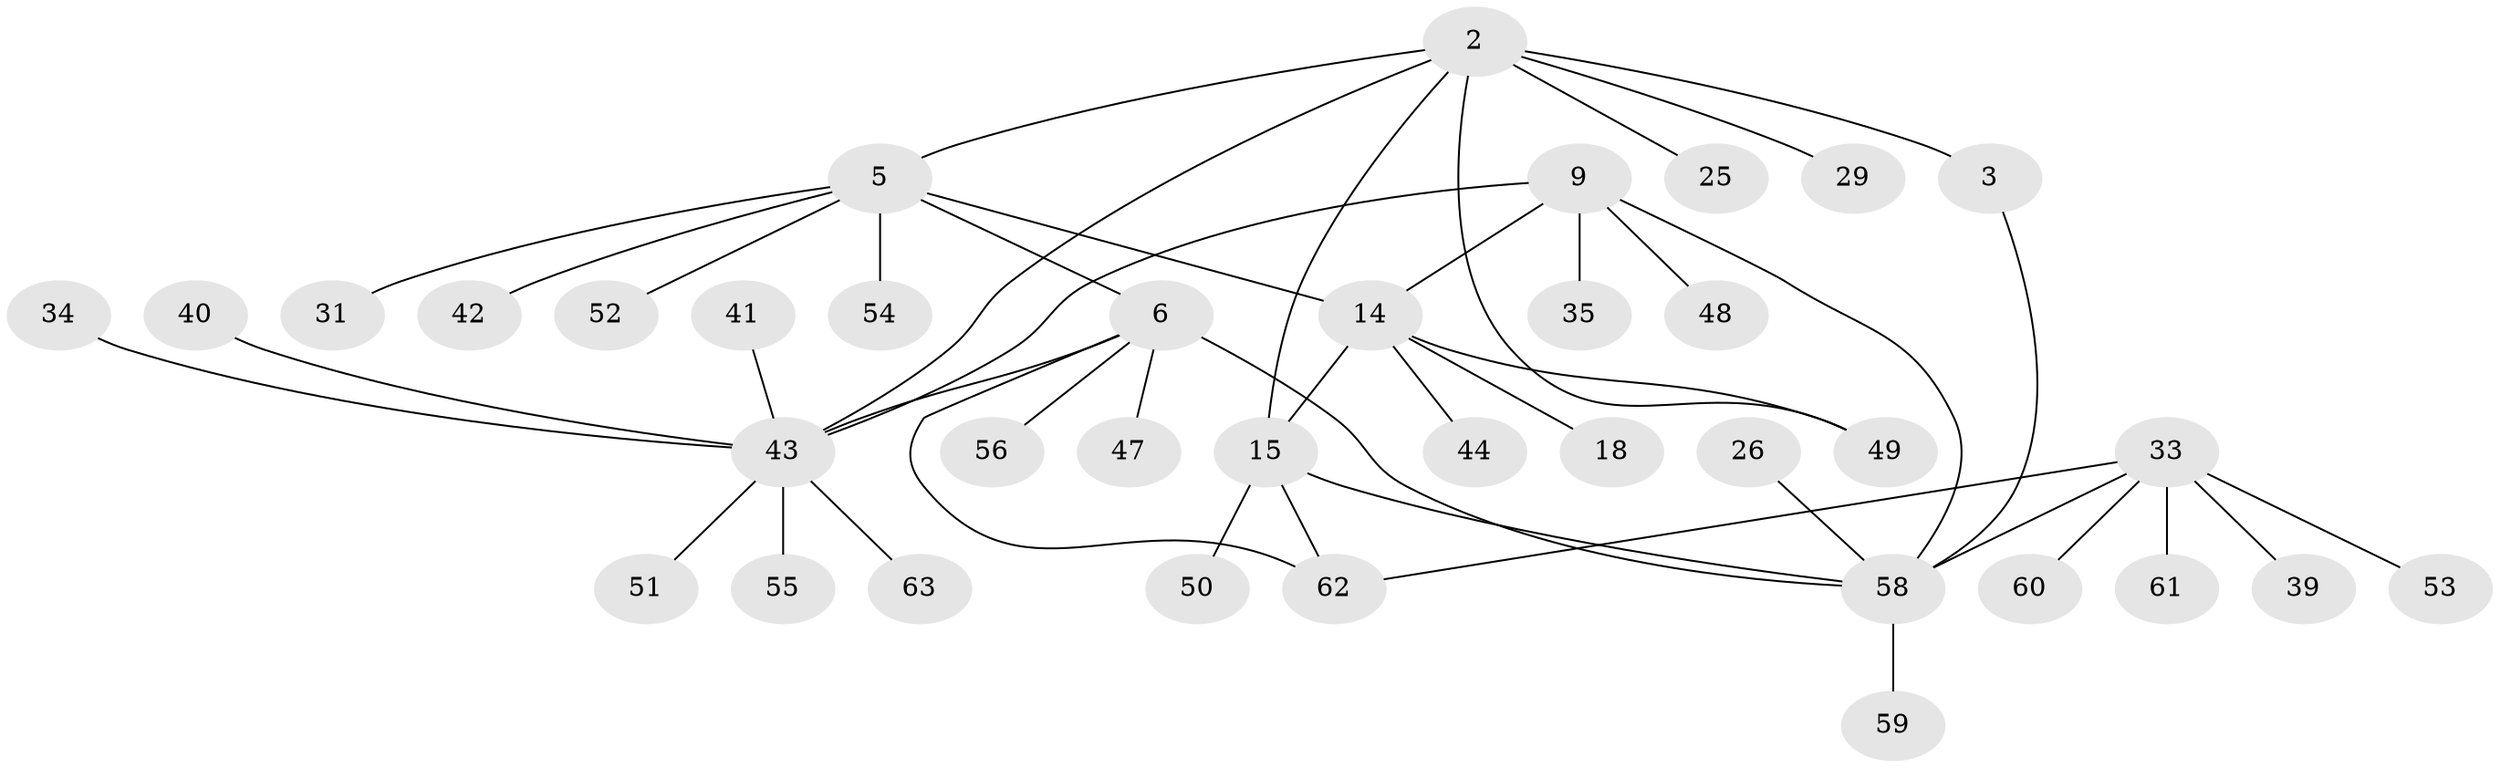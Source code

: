 // original degree distribution, {2: 0.12698412698412698, 9: 0.015873015873015872, 3: 0.1111111111111111, 8: 0.047619047619047616, 6: 0.031746031746031744, 4: 0.09523809523809523, 7: 0.031746031746031744, 1: 0.5396825396825397}
// Generated by graph-tools (version 1.1) at 2025/58/03/04/25 21:58:15]
// undirected, 37 vertices, 45 edges
graph export_dot {
graph [start="1"]
  node [color=gray90,style=filled];
  2;
  3 [super="+1"];
  5;
  6 [super="+4"];
  9 [super="+7"];
  14;
  15 [super="+13"];
  18;
  25;
  26;
  29 [super="+24"];
  31;
  33 [super="+10"];
  34;
  35;
  39;
  40 [super="+36"];
  41;
  42;
  43 [super="+28+37+8"];
  44;
  47;
  48 [super="+32+45"];
  49 [super="+16"];
  50 [super="+30+38"];
  51;
  52;
  53;
  54;
  55 [super="+22"];
  56;
  58 [super="+12"];
  59;
  60;
  61 [super="+27"];
  62 [super="+46+57"];
  63 [super="+17"];
  2 -- 3 [weight=2];
  2 -- 5;
  2 -- 25;
  2 -- 15;
  2 -- 49;
  2 -- 29;
  2 -- 43 [weight=2];
  3 -- 58;
  5 -- 6 [weight=2];
  5 -- 14;
  5 -- 31;
  5 -- 42;
  5 -- 52;
  5 -- 54;
  6 -- 47;
  6 -- 56;
  6 -- 43;
  6 -- 62;
  6 -- 58;
  9 -- 35;
  9 -- 14;
  9 -- 48;
  9 -- 43 [weight=2];
  9 -- 58;
  14 -- 15 [weight=2];
  14 -- 18;
  14 -- 44;
  14 -- 49;
  15 -- 50;
  15 -- 62;
  15 -- 58;
  26 -- 58;
  33 -- 53;
  33 -- 39;
  33 -- 58 [weight=2];
  33 -- 60;
  33 -- 61;
  33 -- 62;
  34 -- 43;
  40 -- 43;
  41 -- 43;
  43 -- 51;
  43 -- 55;
  43 -- 63;
  58 -- 59;
}
